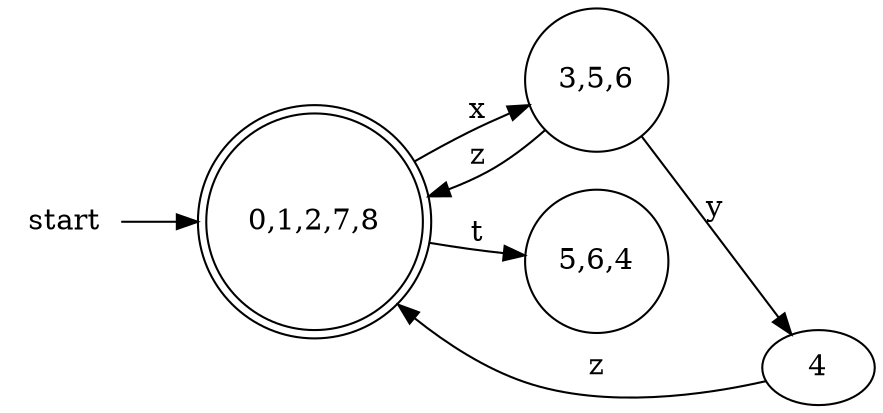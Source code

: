 //
// fsm.dot - sample dot file
//
// Kurt Schmidt
// 2006
//
// Usage:
//   To compile, e.g.:  $ dot -Tpng -o fsm.png fsm.dot
//			or
//		$ dot -Tpng fsm.dot > fsm.png
//
// Output formats:  use $ dot -Tcrap to see all output formats
//		They are:
//			canon cmap cmapx cmapx_np dot eps fig gd gd2 gif gv imap imap_np ismap
//			jpe jpeg jpg pdf plain plain-ext png ps ps2 svg svgz tk vml vmlz vrml
//			wbmp x11 xdot xlib
//

digraph fsm {
rankdir="LR"
start [shape="plaintext",label="start"]
1 [shape="doublecircle",label="0,1,2,7,8"]
2 [shape="circle",label="3,5,6"]
3 [shape="circle",label="9"]
3 [shape="circle",label="5,6,4"]
start->1
1->3 [label="t"]  
1->2 [label="x"] 	
2->4 [label="y"]  // ken wants to know if this is a comment
2->1 [label="z"]
4->1 [label="z"]

}
